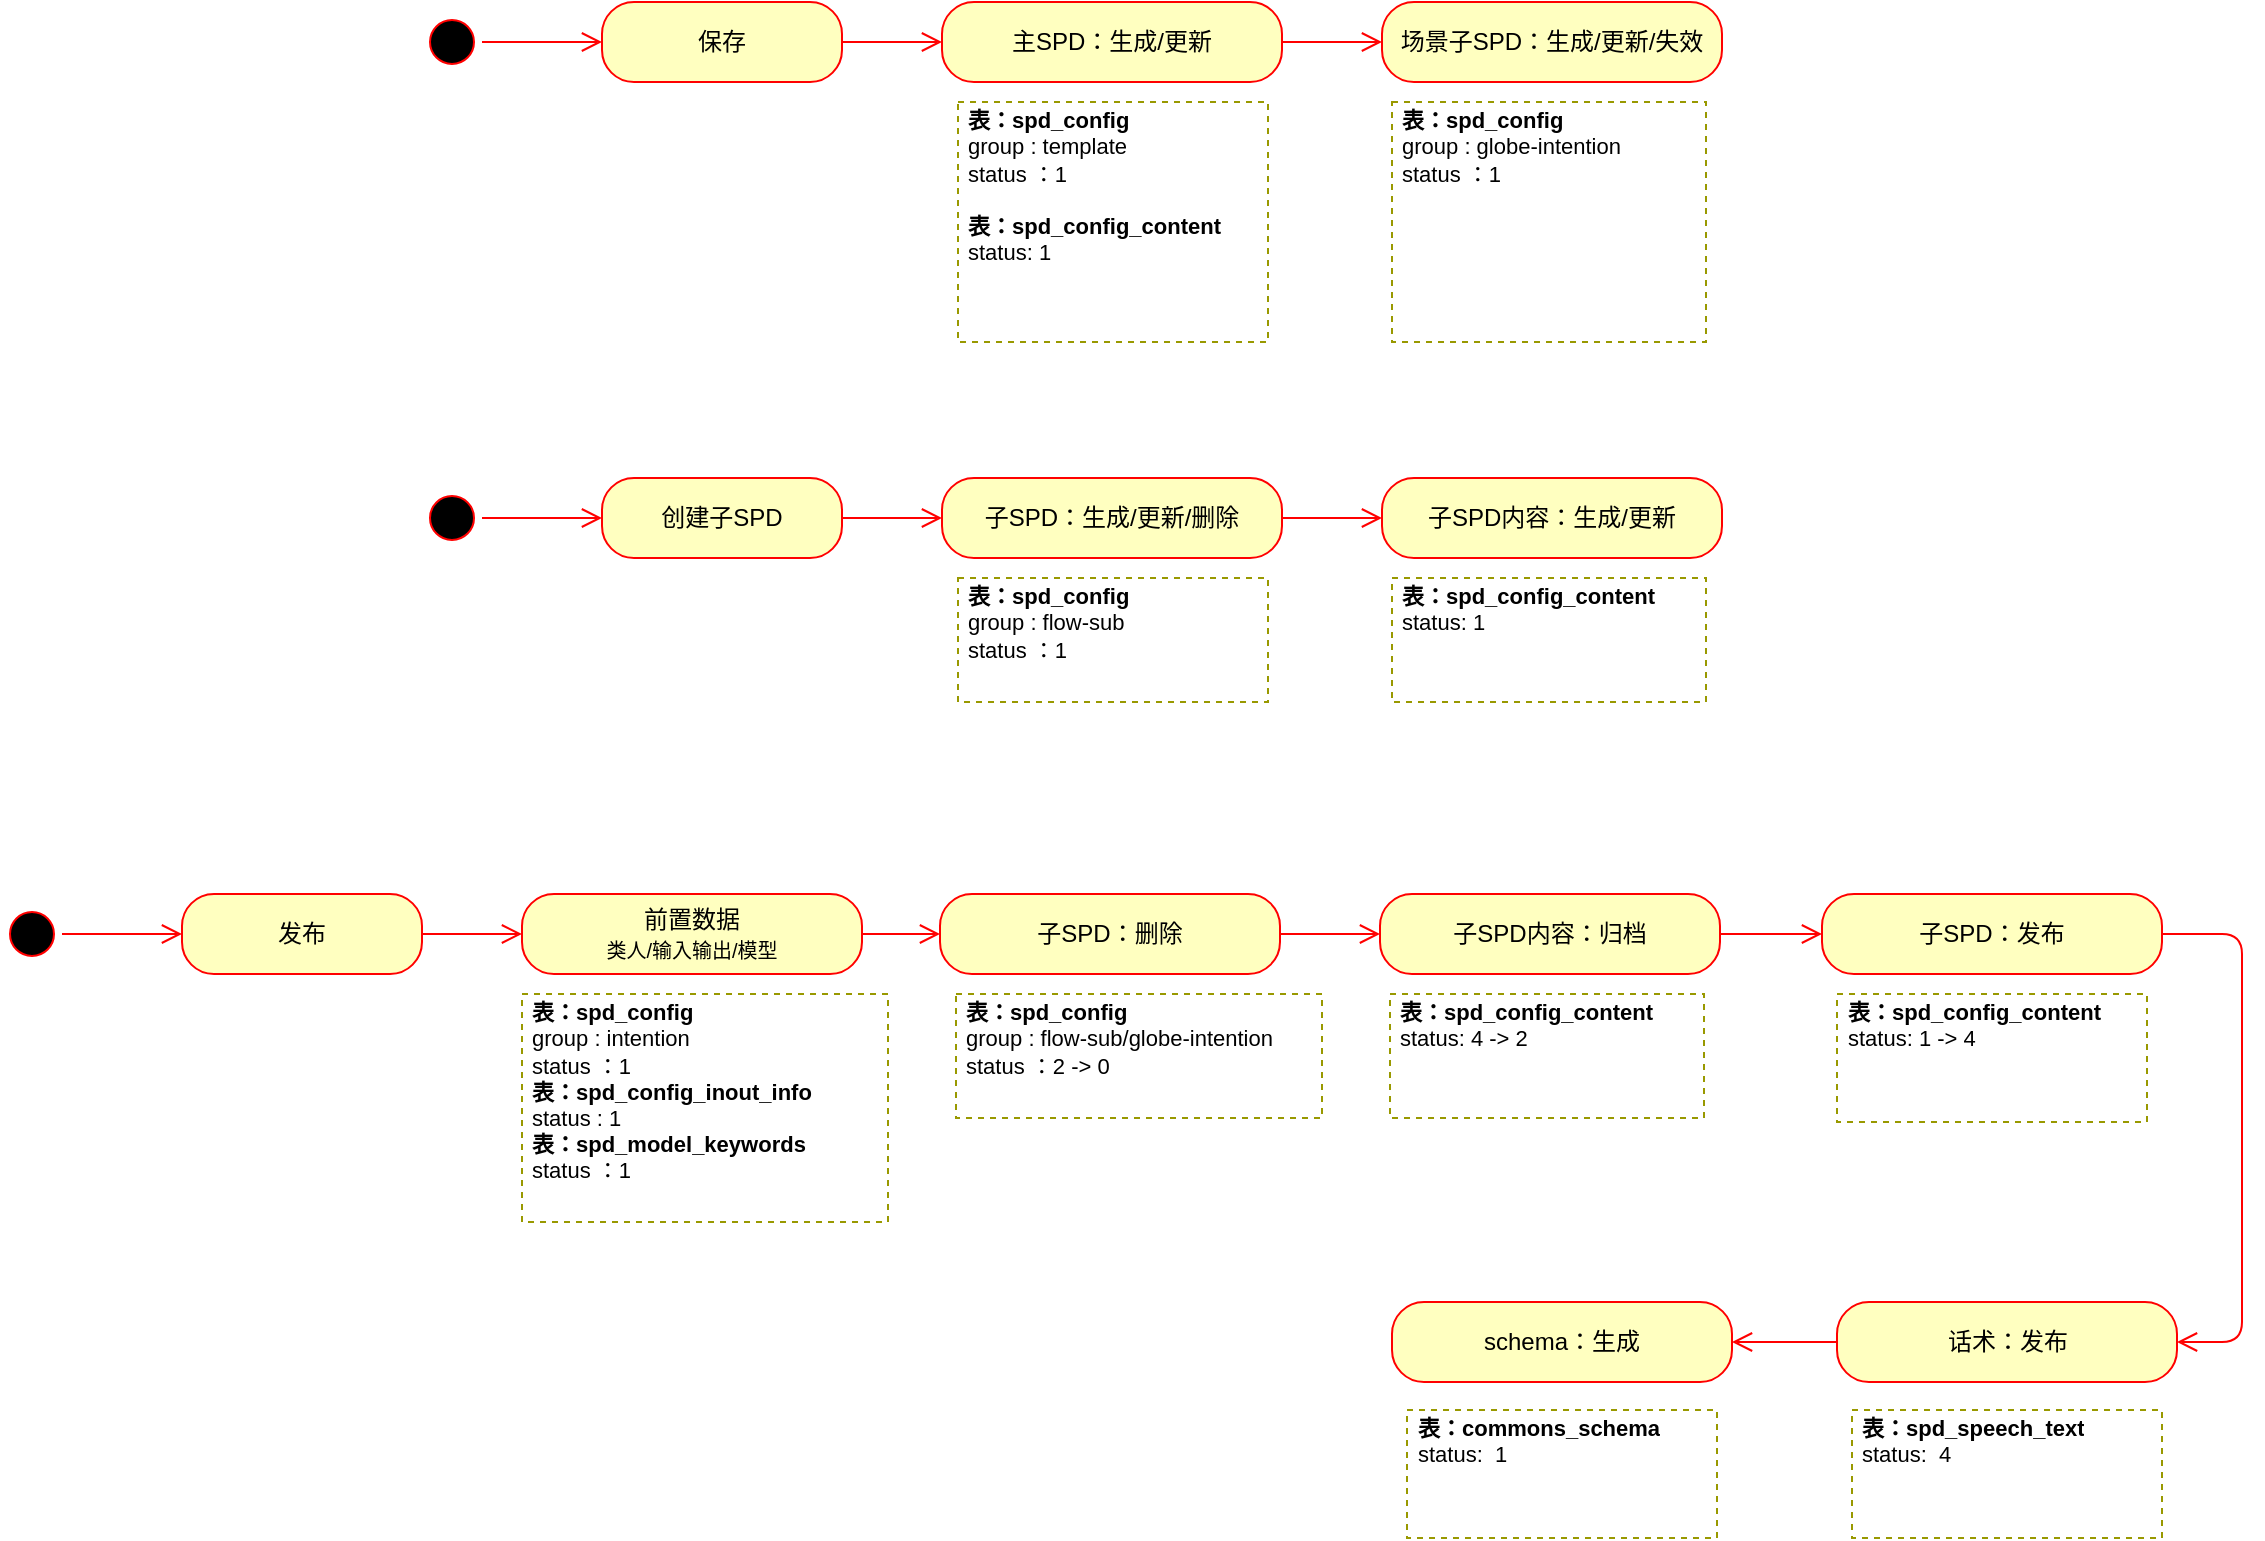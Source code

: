 <mxfile version="12.8.5" type="github">
  <diagram id="68cHR_SsCPMEyt_zZivi" name="第 1 页">
    <mxGraphModel dx="2013" dy="614" grid="0" gridSize="10" guides="1" tooltips="1" connect="1" arrows="1" fold="1" page="1" pageScale="1" pageWidth="827" pageHeight="1169" math="0" shadow="0">
      <root>
        <mxCell id="0" />
        <mxCell id="1" parent="0" />
        <mxCell id="VruDHxrrpJ7KG81xUq_N-5" value="主SPD：生成/更新" style="rounded=1;whiteSpace=wrap;html=1;arcSize=40;fontColor=#000000;fillColor=#ffffc0;strokeColor=#ff0000;align=center;" vertex="1" parent="1">
          <mxGeometry x="350" y="290" width="170" height="40" as="geometry" />
        </mxCell>
        <mxCell id="VruDHxrrpJ7KG81xUq_N-6" value="" style="edgeStyle=orthogonalEdgeStyle;html=1;verticalAlign=bottom;endArrow=open;endSize=8;strokeColor=#ff0000;exitX=1;exitY=0.5;exitDx=0;exitDy=0;entryX=0;entryY=0.5;entryDx=0;entryDy=0;" edge="1" source="VruDHxrrpJ7KG81xUq_N-5" parent="1" target="VruDHxrrpJ7KG81xUq_N-11">
          <mxGeometry relative="1" as="geometry">
            <mxPoint x="560" y="395" as="targetPoint" />
            <mxPoint x="420" y="290" as="sourcePoint" />
            <Array as="points">
              <mxPoint x="560" y="310" />
              <mxPoint x="560" y="310" />
            </Array>
          </mxGeometry>
        </mxCell>
        <mxCell id="VruDHxrrpJ7KG81xUq_N-7" value="" style="ellipse;html=1;shape=startState;fillColor=#000000;strokeColor=#ff0000;align=left;" vertex="1" parent="1">
          <mxGeometry x="90" y="295" width="30" height="30" as="geometry" />
        </mxCell>
        <mxCell id="VruDHxrrpJ7KG81xUq_N-8" value="" style="edgeStyle=orthogonalEdgeStyle;html=1;verticalAlign=bottom;endArrow=open;endSize=8;strokeColor=#ff0000;entryX=0;entryY=0.5;entryDx=0;entryDy=0;" edge="1" source="VruDHxrrpJ7KG81xUq_N-7" parent="1" target="VruDHxrrpJ7KG81xUq_N-9">
          <mxGeometry relative="1" as="geometry">
            <mxPoint x="180" y="310" as="targetPoint" />
          </mxGeometry>
        </mxCell>
        <mxCell id="VruDHxrrpJ7KG81xUq_N-9" value="保存" style="rounded=1;whiteSpace=wrap;html=1;arcSize=40;fontColor=#000000;fillColor=#ffffc0;strokeColor=#ff0000;align=center;" vertex="1" parent="1">
          <mxGeometry x="180" y="290" width="120" height="40" as="geometry" />
        </mxCell>
        <mxCell id="VruDHxrrpJ7KG81xUq_N-10" value="" style="edgeStyle=orthogonalEdgeStyle;html=1;verticalAlign=bottom;endArrow=open;endSize=8;strokeColor=#ff0000;entryX=0;entryY=0.5;entryDx=0;entryDy=0;" edge="1" source="VruDHxrrpJ7KG81xUq_N-9" parent="1" target="VruDHxrrpJ7KG81xUq_N-5">
          <mxGeometry relative="1" as="geometry">
            <mxPoint x="260" y="395" as="targetPoint" />
          </mxGeometry>
        </mxCell>
        <mxCell id="VruDHxrrpJ7KG81xUq_N-11" value="场景子SPD：生成/更新/失效" style="rounded=1;whiteSpace=wrap;html=1;arcSize=40;fontColor=#000000;fillColor=#ffffc0;strokeColor=#ff0000;align=center;" vertex="1" parent="1">
          <mxGeometry x="570" y="290" width="170" height="40" as="geometry" />
        </mxCell>
        <mxCell id="VruDHxrrpJ7KG81xUq_N-13" value="&lt;div&gt;&lt;b&gt;&lt;br&gt;&lt;/b&gt;&lt;/div&gt;&lt;div&gt;&lt;b&gt;表：spd_config&lt;/b&gt;&lt;/div&gt;&lt;div&gt;&lt;span&gt;group : template&lt;/span&gt;&lt;br&gt;&lt;/div&gt;&lt;div&gt;status ：1&lt;/div&gt;&lt;div&gt;&lt;br&gt;&lt;/div&gt;&lt;div&gt;&lt;b&gt;表：spd_config_content&lt;/b&gt;&lt;/div&gt;&lt;div&gt;status: 1&lt;/div&gt;" style="text;html=1;strokeColor=#999900;fillColor=none;spacing=5;spacingTop=-20;whiteSpace=wrap;overflow=hidden;rounded=0;align=left;fontFamily=Helvetica;fontSize=11;dashed=1;" vertex="1" parent="1">
          <mxGeometry x="358" y="340" width="155" height="120" as="geometry" />
        </mxCell>
        <mxCell id="VruDHxrrpJ7KG81xUq_N-14" value="&lt;div&gt;&lt;b&gt;&lt;br&gt;&lt;/b&gt;&lt;/div&gt;&lt;div&gt;&lt;b&gt;表：spd_config&lt;/b&gt;&lt;/div&gt;&lt;div&gt;&lt;span&gt;group : globe-intention&lt;/span&gt;&lt;br&gt;&lt;/div&gt;&lt;div&gt;status ：1&lt;/div&gt;&lt;div&gt;&lt;br&gt;&lt;/div&gt;" style="text;html=1;strokeColor=#999900;fillColor=none;spacing=5;spacingTop=-20;whiteSpace=wrap;overflow=hidden;rounded=0;align=left;fontFamily=Helvetica;fontSize=11;dashed=1;" vertex="1" parent="1">
          <mxGeometry x="575" y="340" width="157" height="120" as="geometry" />
        </mxCell>
        <mxCell id="VruDHxrrpJ7KG81xUq_N-16" value="子SPD：生成/更新/删除" style="rounded=1;whiteSpace=wrap;html=1;arcSize=40;fontColor=#000000;fillColor=#ffffc0;strokeColor=#ff0000;align=center;" vertex="1" parent="1">
          <mxGeometry x="350" y="528" width="170" height="40" as="geometry" />
        </mxCell>
        <mxCell id="VruDHxrrpJ7KG81xUq_N-17" value="" style="edgeStyle=orthogonalEdgeStyle;html=1;verticalAlign=bottom;endArrow=open;endSize=8;strokeColor=#ff0000;exitX=1;exitY=0.5;exitDx=0;exitDy=0;entryX=0;entryY=0.5;entryDx=0;entryDy=0;" edge="1" parent="1" source="VruDHxrrpJ7KG81xUq_N-16" target="VruDHxrrpJ7KG81xUq_N-22">
          <mxGeometry relative="1" as="geometry">
            <mxPoint x="560" y="633" as="targetPoint" />
            <mxPoint x="420" y="528" as="sourcePoint" />
            <Array as="points">
              <mxPoint x="560" y="548" />
              <mxPoint x="560" y="548" />
            </Array>
          </mxGeometry>
        </mxCell>
        <mxCell id="VruDHxrrpJ7KG81xUq_N-18" value="" style="ellipse;html=1;shape=startState;fillColor=#000000;strokeColor=#ff0000;align=left;" vertex="1" parent="1">
          <mxGeometry x="90" y="533" width="30" height="30" as="geometry" />
        </mxCell>
        <mxCell id="VruDHxrrpJ7KG81xUq_N-19" value="" style="edgeStyle=orthogonalEdgeStyle;html=1;verticalAlign=bottom;endArrow=open;endSize=8;strokeColor=#ff0000;entryX=0;entryY=0.5;entryDx=0;entryDy=0;" edge="1" parent="1" source="VruDHxrrpJ7KG81xUq_N-18" target="VruDHxrrpJ7KG81xUq_N-20">
          <mxGeometry relative="1" as="geometry">
            <mxPoint x="180" y="548" as="targetPoint" />
          </mxGeometry>
        </mxCell>
        <mxCell id="VruDHxrrpJ7KG81xUq_N-20" value="创建子SPD" style="rounded=1;whiteSpace=wrap;html=1;arcSize=40;fontColor=#000000;fillColor=#ffffc0;strokeColor=#ff0000;align=center;" vertex="1" parent="1">
          <mxGeometry x="180" y="528" width="120" height="40" as="geometry" />
        </mxCell>
        <mxCell id="VruDHxrrpJ7KG81xUq_N-21" value="" style="edgeStyle=orthogonalEdgeStyle;html=1;verticalAlign=bottom;endArrow=open;endSize=8;strokeColor=#ff0000;entryX=0;entryY=0.5;entryDx=0;entryDy=0;" edge="1" parent="1" source="VruDHxrrpJ7KG81xUq_N-20" target="VruDHxrrpJ7KG81xUq_N-16">
          <mxGeometry relative="1" as="geometry">
            <mxPoint x="260" y="633" as="targetPoint" />
          </mxGeometry>
        </mxCell>
        <mxCell id="VruDHxrrpJ7KG81xUq_N-22" value="子SPD内容：生成/更新" style="rounded=1;whiteSpace=wrap;html=1;arcSize=40;fontColor=#000000;fillColor=#ffffc0;strokeColor=#ff0000;align=center;" vertex="1" parent="1">
          <mxGeometry x="570" y="528" width="170" height="40" as="geometry" />
        </mxCell>
        <mxCell id="VruDHxrrpJ7KG81xUq_N-23" value="&lt;div&gt;&lt;b&gt;&lt;br&gt;&lt;/b&gt;&lt;/div&gt;&lt;div&gt;&lt;b&gt;表：spd_config&lt;/b&gt;&lt;/div&gt;&lt;div&gt;&lt;span&gt;group : flow-sub&lt;/span&gt;&lt;br&gt;&lt;/div&gt;&lt;div&gt;status ：1&lt;/div&gt;&lt;div&gt;&lt;br&gt;&lt;/div&gt;&lt;div&gt;&lt;br&gt;&lt;/div&gt;" style="text;html=1;strokeColor=#999900;fillColor=none;spacing=5;spacingTop=-20;whiteSpace=wrap;overflow=hidden;rounded=0;align=left;fontFamily=Helvetica;fontSize=11;dashed=1;" vertex="1" parent="1">
          <mxGeometry x="358" y="578" width="155" height="62" as="geometry" />
        </mxCell>
        <mxCell id="VruDHxrrpJ7KG81xUq_N-24" value="&lt;div&gt;&lt;div&gt;&lt;b&gt;&lt;br&gt;&lt;/b&gt;&lt;/div&gt;&lt;div&gt;&lt;b&gt;表：spd_config_content&lt;/b&gt;&lt;/div&gt;&lt;div&gt;status: 1&lt;/div&gt;&lt;/div&gt;&lt;div&gt;&lt;br&gt;&lt;/div&gt;" style="text;html=1;strokeColor=#999900;fillColor=none;spacing=5;spacingTop=-20;whiteSpace=wrap;overflow=hidden;rounded=0;align=left;fontFamily=Helvetica;fontSize=11;dashed=1;" vertex="1" parent="1">
          <mxGeometry x="575" y="578" width="157" height="62" as="geometry" />
        </mxCell>
        <mxCell id="VruDHxrrpJ7KG81xUq_N-26" value="子SPD：删除" style="rounded=1;whiteSpace=wrap;html=1;arcSize=40;fontColor=#000000;fillColor=#ffffc0;strokeColor=#ff0000;align=center;" vertex="1" parent="1">
          <mxGeometry x="349" y="736" width="170" height="40" as="geometry" />
        </mxCell>
        <mxCell id="VruDHxrrpJ7KG81xUq_N-27" value="" style="edgeStyle=orthogonalEdgeStyle;html=1;verticalAlign=bottom;endArrow=open;endSize=8;strokeColor=#ff0000;exitX=1;exitY=0.5;exitDx=0;exitDy=0;entryX=0;entryY=0.5;entryDx=0;entryDy=0;" edge="1" parent="1" source="VruDHxrrpJ7KG81xUq_N-26" target="VruDHxrrpJ7KG81xUq_N-32">
          <mxGeometry relative="1" as="geometry">
            <mxPoint x="559" y="841" as="targetPoint" />
            <mxPoint x="419" y="736" as="sourcePoint" />
            <Array as="points">
              <mxPoint x="559" y="756" />
              <mxPoint x="559" y="756" />
            </Array>
          </mxGeometry>
        </mxCell>
        <mxCell id="VruDHxrrpJ7KG81xUq_N-28" value="" style="ellipse;html=1;shape=startState;fillColor=#000000;strokeColor=#ff0000;align=left;" vertex="1" parent="1">
          <mxGeometry x="-120" y="741" width="30" height="30" as="geometry" />
        </mxCell>
        <mxCell id="VruDHxrrpJ7KG81xUq_N-29" value="" style="edgeStyle=orthogonalEdgeStyle;html=1;verticalAlign=bottom;endArrow=open;endSize=8;strokeColor=#ff0000;entryX=0;entryY=0.5;entryDx=0;entryDy=0;" edge="1" parent="1" source="VruDHxrrpJ7KG81xUq_N-28" target="VruDHxrrpJ7KG81xUq_N-30">
          <mxGeometry relative="1" as="geometry">
            <mxPoint x="179" y="756" as="targetPoint" />
          </mxGeometry>
        </mxCell>
        <mxCell id="VruDHxrrpJ7KG81xUq_N-30" value="发布" style="rounded=1;whiteSpace=wrap;html=1;arcSize=40;fontColor=#000000;fillColor=#ffffc0;strokeColor=#ff0000;align=center;" vertex="1" parent="1">
          <mxGeometry x="-30" y="736" width="120" height="40" as="geometry" />
        </mxCell>
        <mxCell id="VruDHxrrpJ7KG81xUq_N-31" value="" style="edgeStyle=orthogonalEdgeStyle;html=1;verticalAlign=bottom;endArrow=open;endSize=8;strokeColor=#ff0000;entryX=0;entryY=0.5;entryDx=0;entryDy=0;" edge="1" parent="1" source="VruDHxrrpJ7KG81xUq_N-38" target="VruDHxrrpJ7KG81xUq_N-26">
          <mxGeometry relative="1" as="geometry">
            <mxPoint x="259" y="841" as="targetPoint" />
          </mxGeometry>
        </mxCell>
        <mxCell id="VruDHxrrpJ7KG81xUq_N-32" value="子SPD内容：归档" style="rounded=1;whiteSpace=wrap;html=1;arcSize=40;fontColor=#000000;fillColor=#ffffc0;strokeColor=#ff0000;align=center;" vertex="1" parent="1">
          <mxGeometry x="569" y="736" width="170" height="40" as="geometry" />
        </mxCell>
        <mxCell id="VruDHxrrpJ7KG81xUq_N-33" value="&lt;div&gt;&lt;b&gt;&lt;br&gt;&lt;/b&gt;&lt;/div&gt;&lt;div&gt;&lt;b&gt;表：spd_config&lt;/b&gt;&lt;/div&gt;&lt;div&gt;&lt;span&gt;group : flow-sub/globe-intention&lt;/span&gt;&lt;br&gt;&lt;/div&gt;&lt;div&gt;status ：2 -&amp;gt; 0&lt;/div&gt;&lt;div&gt;&lt;br&gt;&lt;/div&gt;&lt;div&gt;&lt;br&gt;&lt;/div&gt;" style="text;html=1;strokeColor=#999900;fillColor=none;spacing=5;spacingTop=-20;whiteSpace=wrap;overflow=hidden;rounded=0;align=left;fontFamily=Helvetica;fontSize=11;dashed=1;" vertex="1" parent="1">
          <mxGeometry x="357" y="786" width="183" height="62" as="geometry" />
        </mxCell>
        <mxCell id="VruDHxrrpJ7KG81xUq_N-34" value="&lt;div&gt;&lt;div&gt;&lt;b&gt;&lt;br&gt;&lt;/b&gt;&lt;/div&gt;&lt;div&gt;&lt;b&gt;表：spd_config_content&lt;/b&gt;&lt;/div&gt;&lt;div&gt;status: 4 -&amp;gt; 2&lt;/div&gt;&lt;/div&gt;&lt;div&gt;&lt;br&gt;&lt;/div&gt;" style="text;html=1;strokeColor=#999900;fillColor=none;spacing=5;spacingTop=-20;whiteSpace=wrap;overflow=hidden;rounded=0;align=left;fontFamily=Helvetica;fontSize=11;dashed=1;" vertex="1" parent="1">
          <mxGeometry x="574" y="786" width="157" height="62" as="geometry" />
        </mxCell>
        <mxCell id="VruDHxrrpJ7KG81xUq_N-35" value="子SPD：发布" style="rounded=1;whiteSpace=wrap;html=1;arcSize=40;fontColor=#000000;fillColor=#ffffc0;strokeColor=#ff0000;align=center;" vertex="1" parent="1">
          <mxGeometry x="790" y="736" width="170" height="40" as="geometry" />
        </mxCell>
        <mxCell id="VruDHxrrpJ7KG81xUq_N-36" value="" style="edgeStyle=orthogonalEdgeStyle;html=1;verticalAlign=bottom;endArrow=open;endSize=8;strokeColor=#ff0000;exitX=1;exitY=0.5;exitDx=0;exitDy=0;entryX=0;entryY=0.5;entryDx=0;entryDy=0;" edge="1" parent="1" source="VruDHxrrpJ7KG81xUq_N-32" target="VruDHxrrpJ7KG81xUq_N-35">
          <mxGeometry relative="1" as="geometry">
            <mxPoint x="579" y="766" as="targetPoint" />
            <mxPoint x="529" y="766" as="sourcePoint" />
            <Array as="points">
              <mxPoint x="770" y="756" />
              <mxPoint x="770" y="756" />
            </Array>
          </mxGeometry>
        </mxCell>
        <mxCell id="VruDHxrrpJ7KG81xUq_N-38" value="前置数据&lt;br&gt;&lt;font style=&quot;font-size: 10px&quot;&gt;类人/输入输出/模型&lt;/font&gt;" style="rounded=1;whiteSpace=wrap;html=1;arcSize=40;fontColor=#000000;fillColor=#ffffc0;strokeColor=#ff0000;align=center;" vertex="1" parent="1">
          <mxGeometry x="140" y="736" width="170" height="40" as="geometry" />
        </mxCell>
        <mxCell id="VruDHxrrpJ7KG81xUq_N-39" value="" style="edgeStyle=orthogonalEdgeStyle;html=1;verticalAlign=bottom;endArrow=open;endSize=8;strokeColor=#ff0000;entryX=0;entryY=0.5;entryDx=0;entryDy=0;" edge="1" parent="1" source="VruDHxrrpJ7KG81xUq_N-30" target="VruDHxrrpJ7KG81xUq_N-38">
          <mxGeometry relative="1" as="geometry">
            <mxPoint x="349" y="756" as="targetPoint" />
            <mxPoint x="150" y="756" as="sourcePoint" />
          </mxGeometry>
        </mxCell>
        <mxCell id="VruDHxrrpJ7KG81xUq_N-40" value="&lt;div&gt;&lt;b&gt;&lt;br&gt;&lt;/b&gt;&lt;/div&gt;&lt;div&gt;&lt;b&gt;表：spd_config&lt;/b&gt;&lt;/div&gt;&lt;div&gt;&lt;span&gt;group : intention&lt;/span&gt;&lt;br&gt;&lt;/div&gt;&lt;div&gt;status ：1&lt;/div&gt;&lt;div&gt;&lt;div&gt;&lt;b&gt;表：spd_config_inout_info&lt;/b&gt;&lt;/div&gt;&lt;div&gt;status : 1&lt;/div&gt;&lt;/div&gt;&lt;div&gt;&lt;div&gt;&lt;b&gt;表：spd_model_keywords&lt;/b&gt;&lt;/div&gt;&lt;div&gt;status ：1&lt;/div&gt;&lt;/div&gt;&lt;div&gt;&lt;br&gt;&lt;/div&gt;" style="text;html=1;strokeColor=#999900;fillColor=none;spacing=5;spacingTop=-20;whiteSpace=wrap;overflow=hidden;rounded=0;align=left;fontFamily=Helvetica;fontSize=11;dashed=1;" vertex="1" parent="1">
          <mxGeometry x="140" y="786" width="183" height="114" as="geometry" />
        </mxCell>
        <mxCell id="VruDHxrrpJ7KG81xUq_N-43" value="&lt;div&gt;&lt;br&gt;&lt;/div&gt;&lt;div&gt;&lt;b&gt;表：spd_config_content&lt;/b&gt;&lt;br&gt;&lt;/div&gt;&lt;div&gt;status: 1 -&amp;gt; 4&lt;/div&gt;" style="text;html=1;strokeColor=#999900;fillColor=none;spacing=5;spacingTop=-20;whiteSpace=wrap;overflow=hidden;rounded=0;align=left;fontFamily=Helvetica;fontSize=11;dashed=1;" vertex="1" parent="1">
          <mxGeometry x="797.5" y="786" width="155" height="64" as="geometry" />
        </mxCell>
        <mxCell id="VruDHxrrpJ7KG81xUq_N-44" value="话术：发布" style="rounded=1;whiteSpace=wrap;html=1;arcSize=40;fontColor=#000000;fillColor=#ffffc0;strokeColor=#ff0000;align=center;" vertex="1" parent="1">
          <mxGeometry x="797.5" y="940" width="170" height="40" as="geometry" />
        </mxCell>
        <mxCell id="VruDHxrrpJ7KG81xUq_N-45" value="" style="edgeStyle=orthogonalEdgeStyle;html=1;verticalAlign=bottom;endArrow=open;endSize=8;strokeColor=#ff0000;exitX=1;exitY=0.5;exitDx=0;exitDy=0;entryX=1;entryY=0.5;entryDx=0;entryDy=0;" edge="1" parent="1" source="VruDHxrrpJ7KG81xUq_N-35" target="VruDHxrrpJ7KG81xUq_N-44">
          <mxGeometry relative="1" as="geometry">
            <mxPoint x="800" y="766.0" as="targetPoint" />
            <mxPoint x="749" y="766.0" as="sourcePoint" />
            <Array as="points">
              <mxPoint x="1000" y="756" />
              <mxPoint x="1000" y="960" />
            </Array>
          </mxGeometry>
        </mxCell>
        <mxCell id="VruDHxrrpJ7KG81xUq_N-46" value="&lt;div&gt;&lt;br&gt;&lt;/div&gt;&lt;div&gt;&lt;b&gt;表：spd_speech_text&lt;/b&gt;&lt;br&gt;&lt;/div&gt;&lt;div&gt;status:&amp;nbsp; 4&lt;/div&gt;" style="text;html=1;strokeColor=#999900;fillColor=none;spacing=5;spacingTop=-20;whiteSpace=wrap;overflow=hidden;rounded=0;align=left;fontFamily=Helvetica;fontSize=11;dashed=1;" vertex="1" parent="1">
          <mxGeometry x="805" y="994" width="155" height="64" as="geometry" />
        </mxCell>
        <mxCell id="VruDHxrrpJ7KG81xUq_N-47" value="schema：生成" style="rounded=1;whiteSpace=wrap;html=1;arcSize=40;fontColor=#000000;fillColor=#ffffc0;strokeColor=#ff0000;align=center;" vertex="1" parent="1">
          <mxGeometry x="575" y="940" width="170" height="40" as="geometry" />
        </mxCell>
        <mxCell id="VruDHxrrpJ7KG81xUq_N-48" value="" style="edgeStyle=orthogonalEdgeStyle;html=1;verticalAlign=bottom;endArrow=open;endSize=8;strokeColor=#ff0000;exitX=0;exitY=0.5;exitDx=0;exitDy=0;entryX=1;entryY=0.5;entryDx=0;entryDy=0;" edge="1" parent="1" source="VruDHxrrpJ7KG81xUq_N-44" target="VruDHxrrpJ7KG81xUq_N-47">
          <mxGeometry relative="1" as="geometry">
            <mxPoint x="800" y="766" as="targetPoint" />
            <mxPoint x="749" y="766" as="sourcePoint" />
            <Array as="points">
              <mxPoint x="780" y="960" />
              <mxPoint x="780" y="960" />
            </Array>
          </mxGeometry>
        </mxCell>
        <mxCell id="VruDHxrrpJ7KG81xUq_N-49" value="&lt;div&gt;&lt;br&gt;&lt;/div&gt;&lt;div&gt;&lt;b&gt;表：commons_schema&lt;/b&gt;&lt;br&gt;&lt;/div&gt;&lt;div&gt;status:&amp;nbsp; 1&lt;/div&gt;" style="text;html=1;strokeColor=#999900;fillColor=none;spacing=5;spacingTop=-20;whiteSpace=wrap;overflow=hidden;rounded=0;align=left;fontFamily=Helvetica;fontSize=11;dashed=1;" vertex="1" parent="1">
          <mxGeometry x="582.5" y="994" width="155" height="64" as="geometry" />
        </mxCell>
      </root>
    </mxGraphModel>
  </diagram>
</mxfile>
